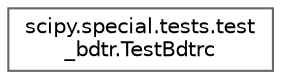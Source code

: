 digraph "Graphical Class Hierarchy"
{
 // LATEX_PDF_SIZE
  bgcolor="transparent";
  edge [fontname=Helvetica,fontsize=10,labelfontname=Helvetica,labelfontsize=10];
  node [fontname=Helvetica,fontsize=10,shape=box,height=0.2,width=0.4];
  rankdir="LR";
  Node0 [id="Node000000",label="scipy.special.tests.test\l_bdtr.TestBdtrc",height=0.2,width=0.4,color="grey40", fillcolor="white", style="filled",URL="$d4/d32/classscipy_1_1special_1_1tests_1_1test__bdtr_1_1TestBdtrc.html",tooltip=" "];
}
